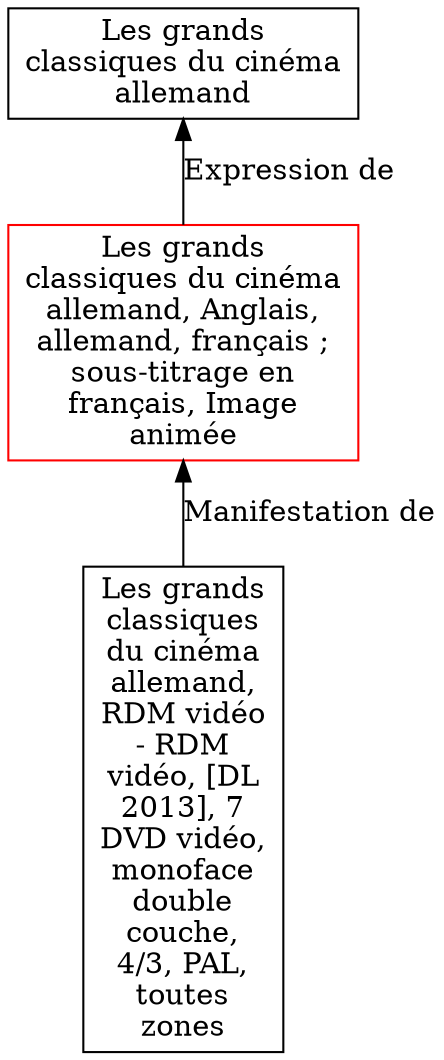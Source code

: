 // Notice UMLRM0175
digraph UMLRM0175 {
	node [align=left shape=rect]
	size="20,20"
	rankdir=BT
	UMLRM0175 [label="Les grands
classiques du cinéma
allemand, Anglais,
allemand, français ;
sous-titrage en
français, Image
animée" color=red]
	UMLRM0174 [label="Les grands
classiques du cinéma
allemand"]
	UMLRM0175 -> UMLRM0174 [label="Expression de"]
	UMLRM0176 [label="Les grands
classiques
du cinéma
allemand,
RDM vidéo
- RDM
vidéo, [DL
2013], 7
DVD vidéo,
monoface
double
couche,
4/3, PAL,
toutes
zones"]
	UMLRM0176 -> UMLRM0175 [label="Manifestation de"]
}
